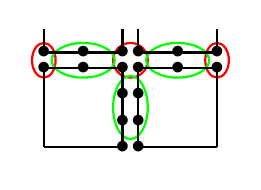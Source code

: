 \begin{tikzpicture}
  \draw[thick,red] (1.1,1.1) circle [radius=0.22];
  \draw[thick,red] (0,1.1) ellipse [y radius=0.22, x radius=.15];
  \draw[thick,red] (2.2,1.1) ellipse [y radius=0.22, x radius=.15];
  \draw[thick,green] (0.5,1.1) ellipse [y radius=0.22, x radius=0.4];
  \draw[thick,green] (1.7,1.1) ellipse [y radius=0.22, x radius=0.4];
  \draw[thick,green] (1.1,0.5) ellipse [x radius=0.22, y radius=0.4];

    \draw[thick] (0,0)
    -- (1,0) node {$\bullet$}
    -- (1,1) node {$\bullet$}
    -- (0,1) node {$\bullet$}
    -- (0,0);
    \draw (1, 0.33) node {$\bullet$};
    \draw (1, 0.67) node {$\bullet$};
    \draw (0.5, 1) node {$\bullet$};

    \draw[thick] (2.2,0)
    -- (1.2,0) node {$\bullet$}
    -- (1.2,1) node {$\bullet$}
    -- (2.2,1) node {$\bullet$}
    -- (2.2,0);
    \draw (1.2, 0.33) node {$\bullet$};
    \draw (1.2, 0.67) node {$\bullet$};
    \draw (1.7, 1) node {$\bullet$};

    \draw[thick] (0,1.5)
    -- (0,1.2) node {$\bullet$}
    -- (1,1.2) node {$\bullet$}
    -- (1,1.5);
    \draw (0.5, 1.2) node {$\bullet$};

    \draw[thick] (1.2,1.5)
    -- (1.2,1.2) node {$\bullet$}
    -- (2.2,1.2) node {$\bullet$}
    -- (2.2,1.5);
    \draw (1.7, 1.2) node {$\bullet$};
\end{tikzpicture}